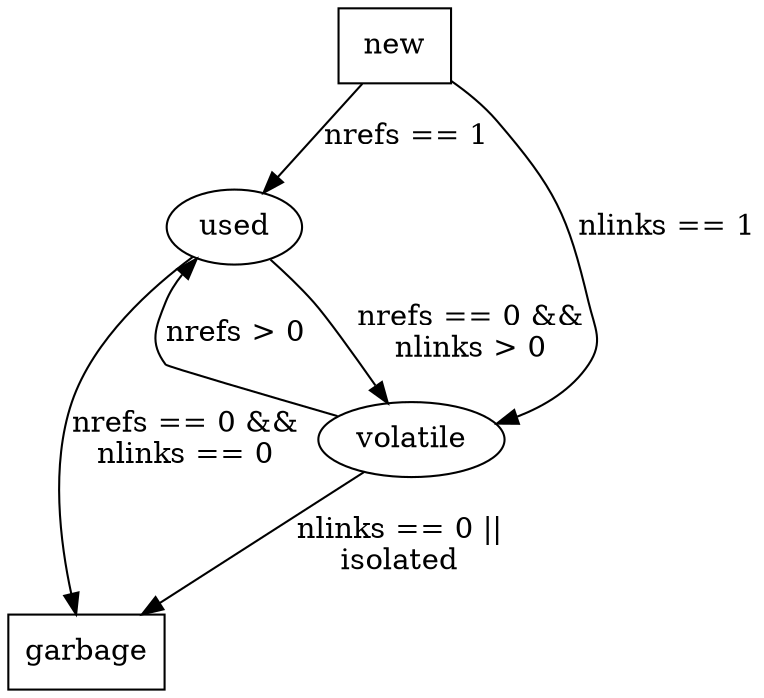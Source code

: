 digraph G {
	new -> used [label="nrefs == 1"];
	new -> volatile [label="nlinks == 1"];
	used -> volatile [label="nrefs == 0 &&\nnlinks > 0"];
	volatile -> used [label="nrefs > 0"];
	used -> garbage [label="nrefs == 0 &&\nnlinks == 0"];
	volatile -> garbage [label="nlinks == 0 ||\nisolated"];
	new [shape=box];
	garbage [shape=box];
}
